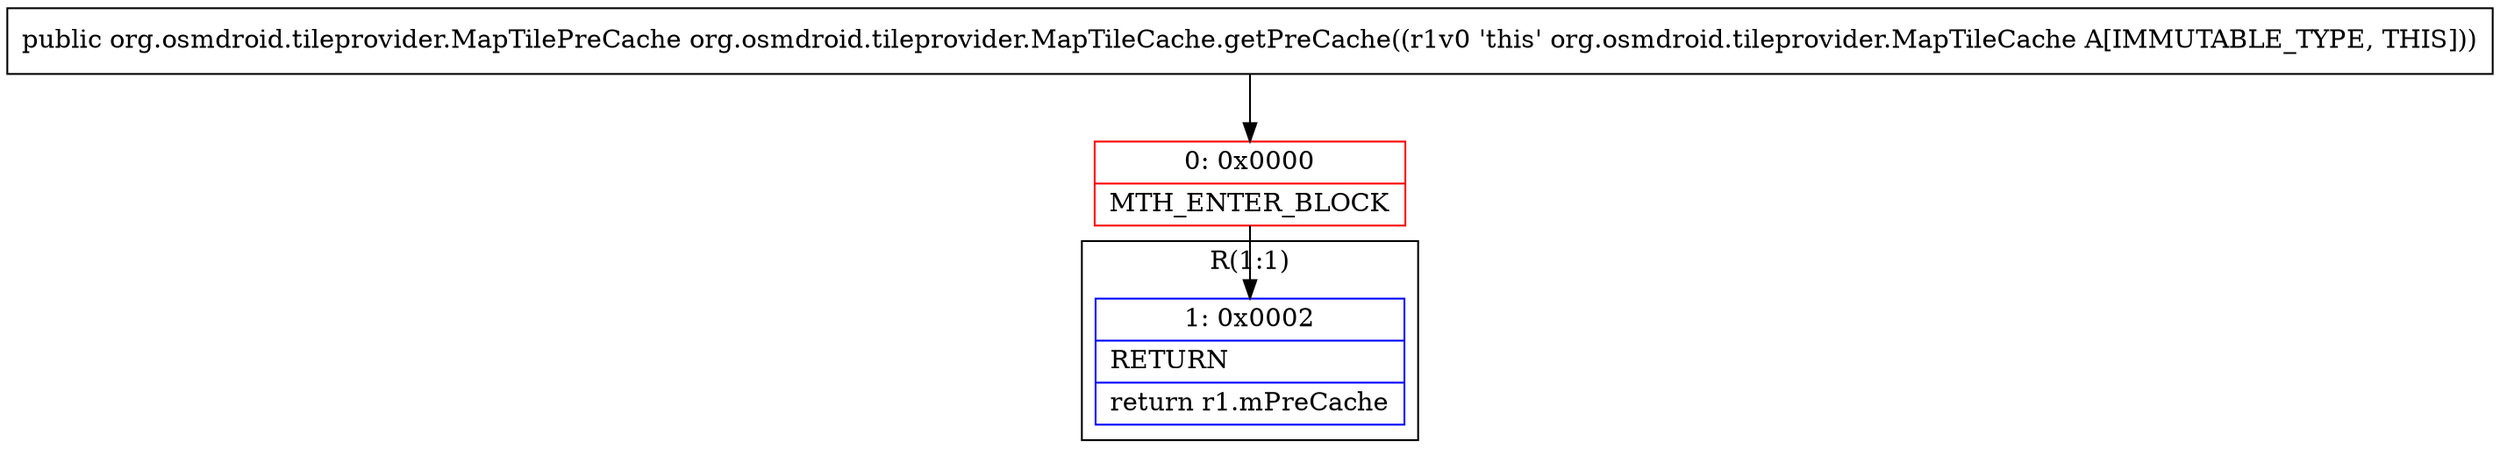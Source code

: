 digraph "CFG fororg.osmdroid.tileprovider.MapTileCache.getPreCache()Lorg\/osmdroid\/tileprovider\/MapTilePreCache;" {
subgraph cluster_Region_1530250545 {
label = "R(1:1)";
node [shape=record,color=blue];
Node_1 [shape=record,label="{1\:\ 0x0002|RETURN\l|return r1.mPreCache\l}"];
}
Node_0 [shape=record,color=red,label="{0\:\ 0x0000|MTH_ENTER_BLOCK\l}"];
MethodNode[shape=record,label="{public org.osmdroid.tileprovider.MapTilePreCache org.osmdroid.tileprovider.MapTileCache.getPreCache((r1v0 'this' org.osmdroid.tileprovider.MapTileCache A[IMMUTABLE_TYPE, THIS])) }"];
MethodNode -> Node_0;
Node_0 -> Node_1;
}

